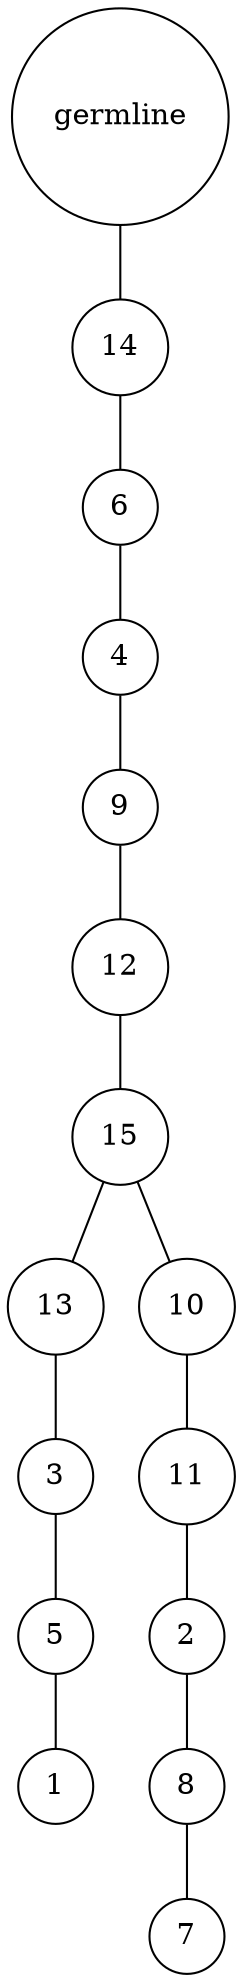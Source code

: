graph {
	rankdir=UD;
	splines=line;
	node [shape=circle]
	"0x7fbf69997ee0" [label="germline"];
	"0x7fbf69997f10" [label="14"];
	"0x7fbf69997ee0" -- "0x7fbf69997f10" ;
	"0x7fbf69997f40" [label="6"];
	"0x7fbf69997f10" -- "0x7fbf69997f40" ;
	"0x7fbf69997f70" [label="4"];
	"0x7fbf69997f40" -- "0x7fbf69997f70" ;
	"0x7fbf69997fa0" [label="9"];
	"0x7fbf69997f70" -- "0x7fbf69997fa0" ;
	"0x7fbf69997fd0" [label="12"];
	"0x7fbf69997fa0" -- "0x7fbf69997fd0" ;
	"0x7fbf94597040" [label="15"];
	"0x7fbf69997fd0" -- "0x7fbf94597040" ;
	"0x7fbf94597070" [label="13"];
	"0x7fbf94597040" -- "0x7fbf94597070" ;
	"0x7fbf945970a0" [label="3"];
	"0x7fbf94597070" -- "0x7fbf945970a0" ;
	"0x7fbf945970d0" [label="5"];
	"0x7fbf945970a0" -- "0x7fbf945970d0" ;
	"0x7fbf94597100" [label="1"];
	"0x7fbf945970d0" -- "0x7fbf94597100" ;
	"0x7fbf94597130" [label="10"];
	"0x7fbf94597040" -- "0x7fbf94597130" ;
	"0x7fbf94597160" [label="11"];
	"0x7fbf94597130" -- "0x7fbf94597160" ;
	"0x7fbf94597190" [label="2"];
	"0x7fbf94597160" -- "0x7fbf94597190" ;
	"0x7fbf945971c0" [label="8"];
	"0x7fbf94597190" -- "0x7fbf945971c0" ;
	"0x7fbf945971f0" [label="7"];
	"0x7fbf945971c0" -- "0x7fbf945971f0" ;
}
